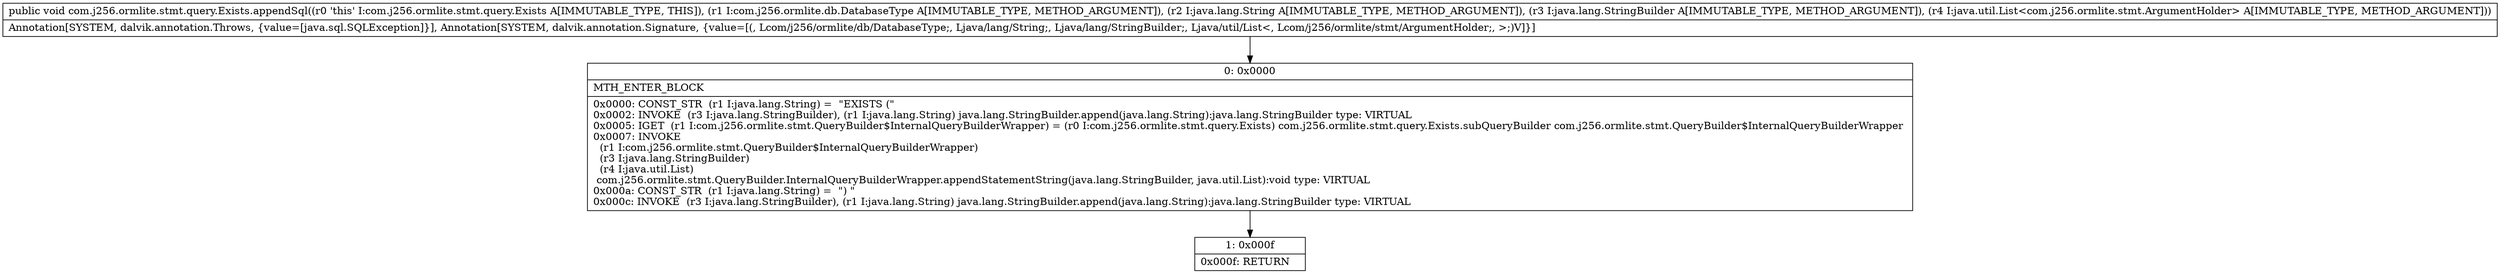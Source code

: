 digraph "CFG forcom.j256.ormlite.stmt.query.Exists.appendSql(Lcom\/j256\/ormlite\/db\/DatabaseType;Ljava\/lang\/String;Ljava\/lang\/StringBuilder;Ljava\/util\/List;)V" {
Node_0 [shape=record,label="{0\:\ 0x0000|MTH_ENTER_BLOCK\l|0x0000: CONST_STR  (r1 I:java.lang.String) =  \"EXISTS (\" \l0x0002: INVOKE  (r3 I:java.lang.StringBuilder), (r1 I:java.lang.String) java.lang.StringBuilder.append(java.lang.String):java.lang.StringBuilder type: VIRTUAL \l0x0005: IGET  (r1 I:com.j256.ormlite.stmt.QueryBuilder$InternalQueryBuilderWrapper) = (r0 I:com.j256.ormlite.stmt.query.Exists) com.j256.ormlite.stmt.query.Exists.subQueryBuilder com.j256.ormlite.stmt.QueryBuilder$InternalQueryBuilderWrapper \l0x0007: INVOKE  \l  (r1 I:com.j256.ormlite.stmt.QueryBuilder$InternalQueryBuilderWrapper)\l  (r3 I:java.lang.StringBuilder)\l  (r4 I:java.util.List)\l com.j256.ormlite.stmt.QueryBuilder.InternalQueryBuilderWrapper.appendStatementString(java.lang.StringBuilder, java.util.List):void type: VIRTUAL \l0x000a: CONST_STR  (r1 I:java.lang.String) =  \") \" \l0x000c: INVOKE  (r3 I:java.lang.StringBuilder), (r1 I:java.lang.String) java.lang.StringBuilder.append(java.lang.String):java.lang.StringBuilder type: VIRTUAL \l}"];
Node_1 [shape=record,label="{1\:\ 0x000f|0x000f: RETURN   \l}"];
MethodNode[shape=record,label="{public void com.j256.ormlite.stmt.query.Exists.appendSql((r0 'this' I:com.j256.ormlite.stmt.query.Exists A[IMMUTABLE_TYPE, THIS]), (r1 I:com.j256.ormlite.db.DatabaseType A[IMMUTABLE_TYPE, METHOD_ARGUMENT]), (r2 I:java.lang.String A[IMMUTABLE_TYPE, METHOD_ARGUMENT]), (r3 I:java.lang.StringBuilder A[IMMUTABLE_TYPE, METHOD_ARGUMENT]), (r4 I:java.util.List\<com.j256.ormlite.stmt.ArgumentHolder\> A[IMMUTABLE_TYPE, METHOD_ARGUMENT]))  | Annotation[SYSTEM, dalvik.annotation.Throws, \{value=[java.sql.SQLException]\}], Annotation[SYSTEM, dalvik.annotation.Signature, \{value=[(, Lcom\/j256\/ormlite\/db\/DatabaseType;, Ljava\/lang\/String;, Ljava\/lang\/StringBuilder;, Ljava\/util\/List\<, Lcom\/j256\/ormlite\/stmt\/ArgumentHolder;, \>;)V]\}]\l}"];
MethodNode -> Node_0;
Node_0 -> Node_1;
}


